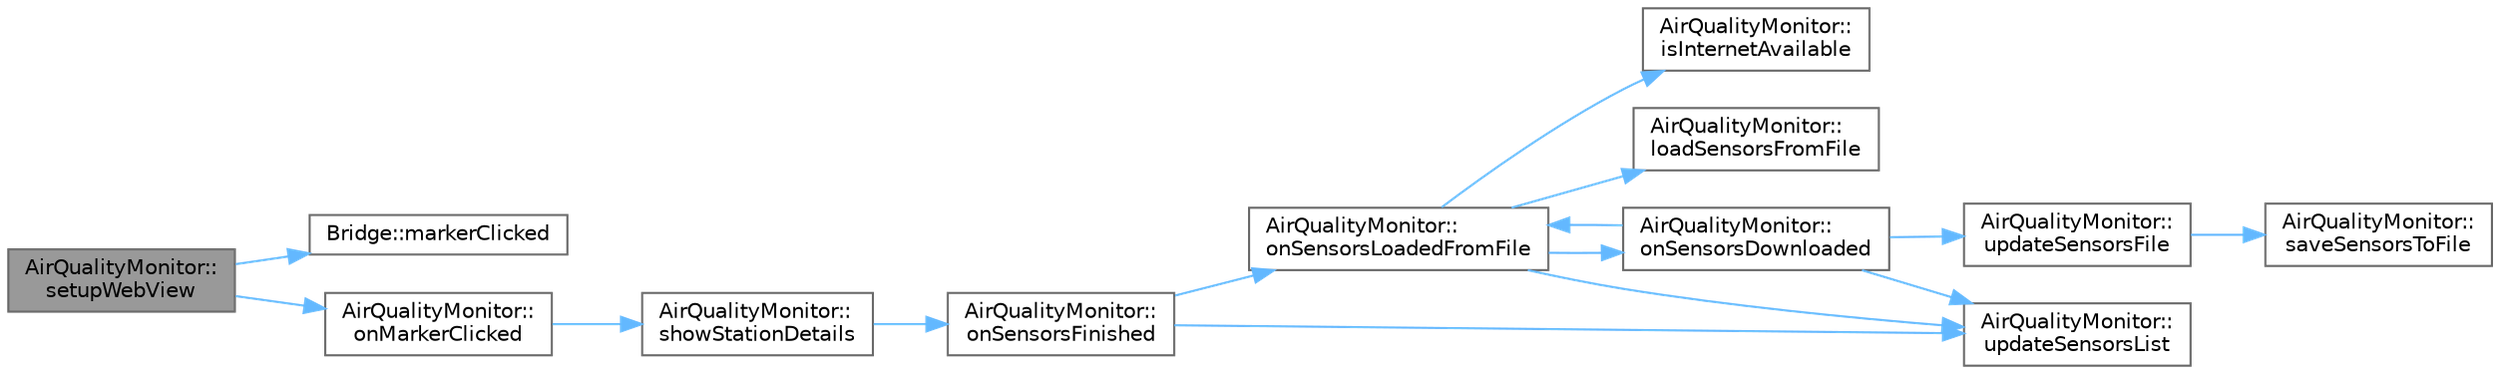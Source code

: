 digraph "AirQualityMonitor::setupWebView"
{
 // LATEX_PDF_SIZE
  bgcolor="transparent";
  edge [fontname=Helvetica,fontsize=10,labelfontname=Helvetica,labelfontsize=10];
  node [fontname=Helvetica,fontsize=10,shape=box,height=0.2,width=0.4];
  rankdir="LR";
  Node1 [id="Node000001",label="AirQualityMonitor::\lsetupWebView",height=0.2,width=0.4,color="gray40", fillcolor="grey60", style="filled", fontcolor="black",tooltip="Konfiguruje widok webowy dla mapy."];
  Node1 -> Node2 [id="edge1_Node000001_Node000002",color="steelblue1",style="solid",tooltip=" "];
  Node2 [id="Node000002",label="Bridge::markerClicked",height=0.2,width=0.4,color="grey40", fillcolor="white", style="filled",URL="$class_bridge.html#a1fddadd64216feaf8c19e9fab05b0189",tooltip=" "];
  Node1 -> Node3 [id="edge2_Node000001_Node000003",color="steelblue1",style="solid",tooltip=" "];
  Node3 [id="Node000003",label="AirQualityMonitor::\lonMarkerClicked",height=0.2,width=0.4,color="grey40", fillcolor="white", style="filled",URL="$class_air_quality_monitor.html#a30b2d56cd068c8e1b97360e1a1c323eb",tooltip="Obsługuje kliknięcie w marker na mapie."];
  Node3 -> Node4 [id="edge3_Node000003_Node000004",color="steelblue1",style="solid",tooltip=" "];
  Node4 [id="Node000004",label="AirQualityMonitor::\lshowStationDetails",height=0.2,width=0.4,color="grey40", fillcolor="white", style="filled",URL="$class_air_quality_monitor.html#ac03a1d30c2b22972bb9f1333c659b75e",tooltip="Wyświetla szczegóły wybranej stacji."];
  Node4 -> Node5 [id="edge4_Node000004_Node000005",color="steelblue1",style="solid",tooltip=" "];
  Node5 [id="Node000005",label="AirQualityMonitor::\lonSensorsFinished",height=0.2,width=0.4,color="grey40", fillcolor="white", style="filled",URL="$class_air_quality_monitor.html#aebcc5ba987dc511c966a5704694345c6",tooltip="Obsługuje zakończenie pobierania danych sensorów."];
  Node5 -> Node6 [id="edge5_Node000005_Node000006",color="steelblue1",style="solid",tooltip=" "];
  Node6 [id="Node000006",label="AirQualityMonitor::\lonSensorsLoadedFromFile",height=0.2,width=0.4,color="grey40", fillcolor="white", style="filled",URL="$class_air_quality_monitor.html#a2021de10613f9147c9138d325eea0f31",tooltip="Ładuje dane sensorów z pliku lokalnego dla stacji."];
  Node6 -> Node7 [id="edge6_Node000006_Node000007",color="steelblue1",style="solid",tooltip=" "];
  Node7 [id="Node000007",label="AirQualityMonitor::\lisInternetAvailable",height=0.2,width=0.4,color="grey40", fillcolor="white", style="filled",URL="$class_air_quality_monitor.html#ae4866c5caafda9b0f2e2120d3bba6e9d",tooltip="Sprawdza czy połączenie z internetem jest dostępne."];
  Node6 -> Node8 [id="edge7_Node000006_Node000008",color="steelblue1",style="solid",tooltip=" "];
  Node8 [id="Node000008",label="AirQualityMonitor::\lloadSensorsFromFile",height=0.2,width=0.4,color="grey40", fillcolor="white", style="filled",URL="$class_air_quality_monitor.html#a2a090f294f025baefa1a94e3f64695cf",tooltip="Ładuje dane sensorów z lokalnego pliku JSON."];
  Node6 -> Node9 [id="edge8_Node000006_Node000009",color="steelblue1",style="solid",tooltip=" "];
  Node9 [id="Node000009",label="AirQualityMonitor::\lonSensorsDownloaded",height=0.2,width=0.4,color="grey40", fillcolor="white", style="filled",URL="$class_air_quality_monitor.html#a0f41dd3a7a6fc7f550b9d277d5d1b319",tooltip="Obsługuje zakończenie pobierania danych sensorów."];
  Node9 -> Node6 [id="edge9_Node000009_Node000006",color="steelblue1",style="solid",tooltip=" "];
  Node9 -> Node10 [id="edge10_Node000009_Node000010",color="steelblue1",style="solid",tooltip=" "];
  Node10 [id="Node000010",label="AirQualityMonitor::\lupdateSensorsFile",height=0.2,width=0.4,color="grey40", fillcolor="white", style="filled",URL="$class_air_quality_monitor.html#ac9c590507f4638b56fccc4ac77069d3d",tooltip="Aktualizuje lokalny plik sensorów nowymi danymi."];
  Node10 -> Node11 [id="edge11_Node000010_Node000011",color="steelblue1",style="solid",tooltip=" "];
  Node11 [id="Node000011",label="AirQualityMonitor::\lsaveSensorsToFile",height=0.2,width=0.4,color="grey40", fillcolor="white", style="filled",URL="$class_air_quality_monitor.html#a4482d6b0c3bd888ff64ca0b22f95f09f",tooltip="Zapisuje dane sensorów do lokalnego pliku JSON."];
  Node9 -> Node12 [id="edge12_Node000009_Node000012",color="steelblue1",style="solid",tooltip=" "];
  Node12 [id="Node000012",label="AirQualityMonitor::\lupdateSensorsList",height=0.2,width=0.4,color="grey40", fillcolor="white", style="filled",URL="$class_air_quality_monitor.html#aa921cac9624064d22d7bad1b683f924d",tooltip="Aktualizuje interfejs użytkownika danymi sensorów dla stacji."];
  Node6 -> Node12 [id="edge13_Node000006_Node000012",color="steelblue1",style="solid",tooltip=" "];
  Node5 -> Node12 [id="edge14_Node000005_Node000012",color="steelblue1",style="solid",tooltip=" "];
}

